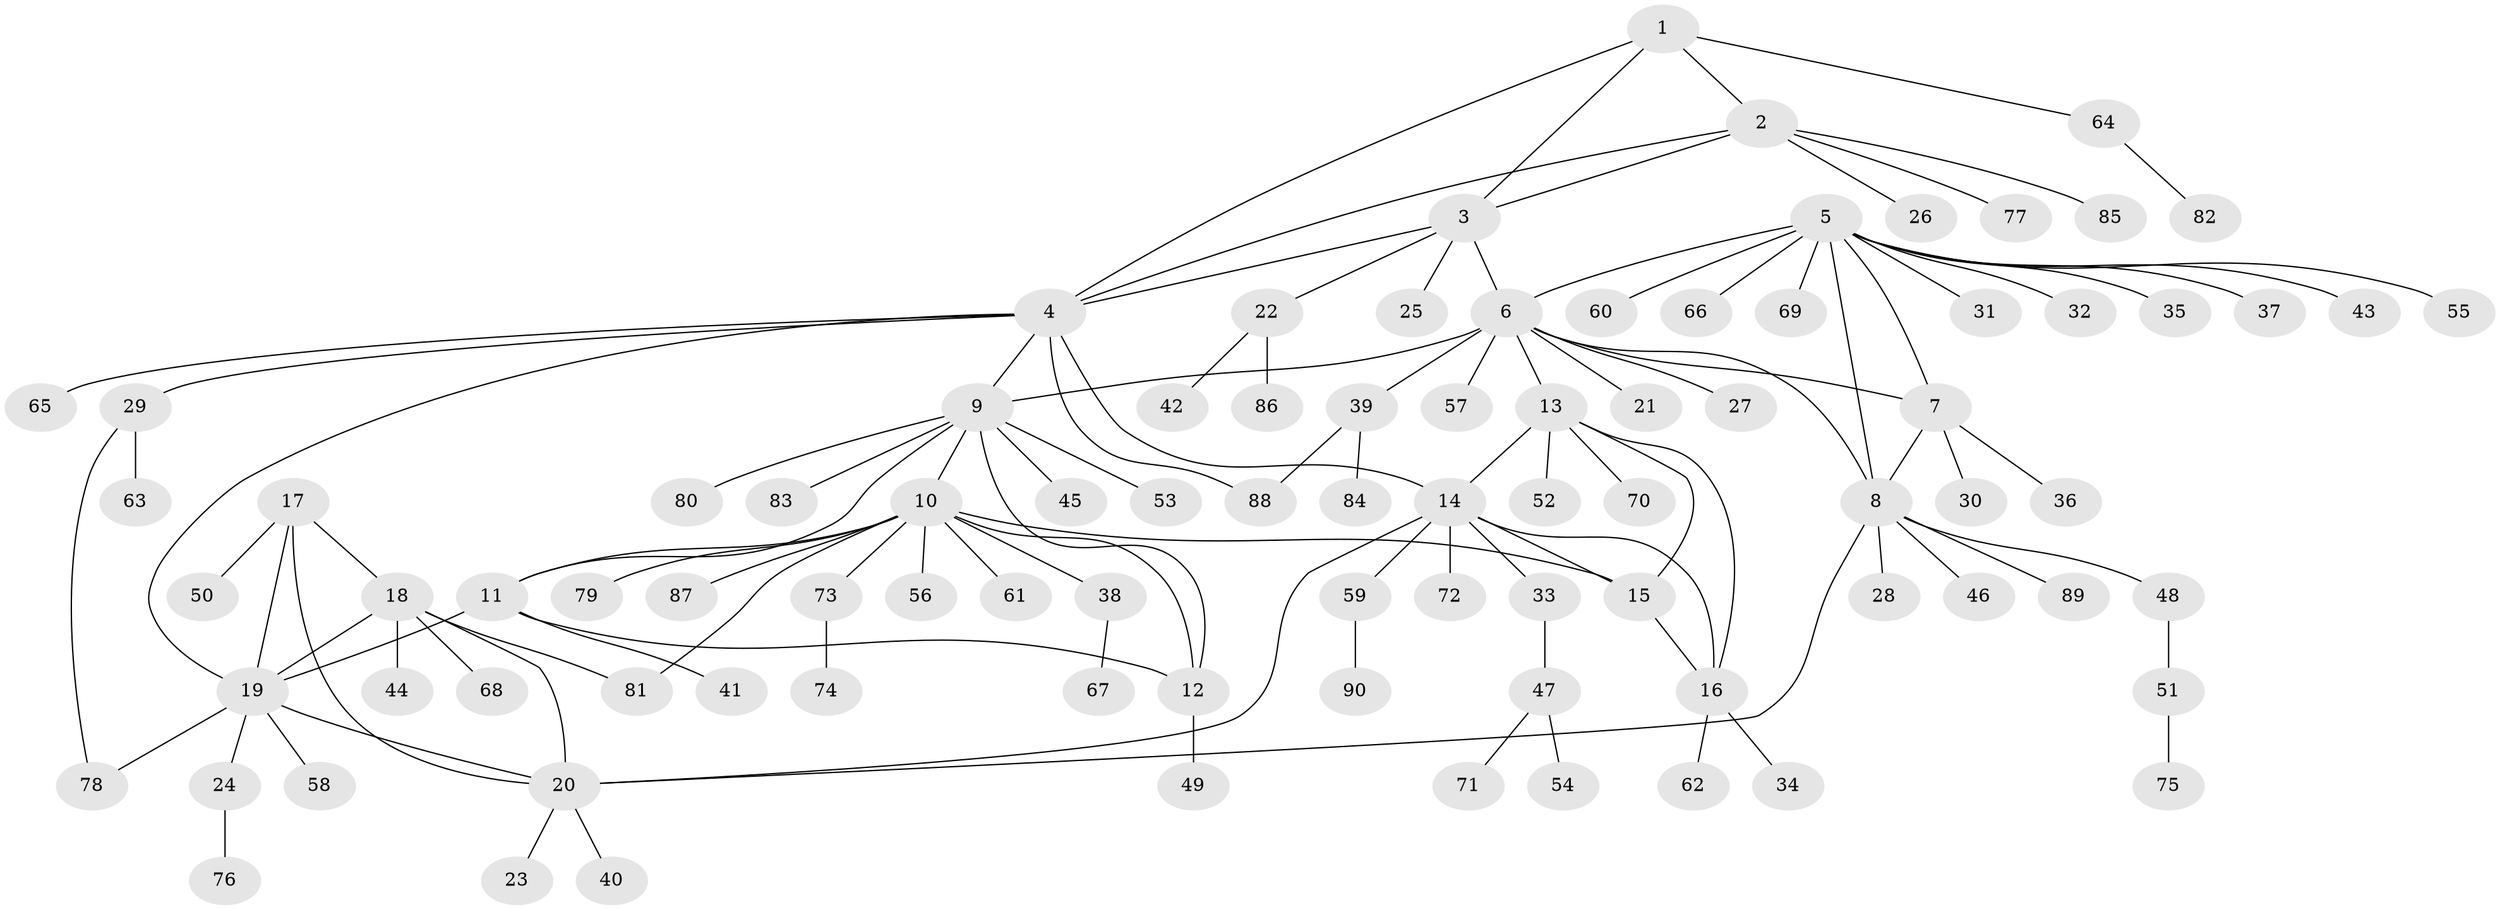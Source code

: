 // coarse degree distribution, {4: 0.04411764705882353, 5: 0.058823529411764705, 7: 0.014705882352941176, 10: 0.04411764705882353, 8: 0.04411764705882353, 9: 0.014705882352941176, 3: 0.058823529411764705, 13: 0.014705882352941176, 1: 0.6617647058823529, 2: 0.04411764705882353}
// Generated by graph-tools (version 1.1) at 2025/42/03/06/25 10:42:14]
// undirected, 90 vertices, 113 edges
graph export_dot {
graph [start="1"]
  node [color=gray90,style=filled];
  1;
  2;
  3;
  4;
  5;
  6;
  7;
  8;
  9;
  10;
  11;
  12;
  13;
  14;
  15;
  16;
  17;
  18;
  19;
  20;
  21;
  22;
  23;
  24;
  25;
  26;
  27;
  28;
  29;
  30;
  31;
  32;
  33;
  34;
  35;
  36;
  37;
  38;
  39;
  40;
  41;
  42;
  43;
  44;
  45;
  46;
  47;
  48;
  49;
  50;
  51;
  52;
  53;
  54;
  55;
  56;
  57;
  58;
  59;
  60;
  61;
  62;
  63;
  64;
  65;
  66;
  67;
  68;
  69;
  70;
  71;
  72;
  73;
  74;
  75;
  76;
  77;
  78;
  79;
  80;
  81;
  82;
  83;
  84;
  85;
  86;
  87;
  88;
  89;
  90;
  1 -- 2;
  1 -- 3;
  1 -- 4;
  1 -- 64;
  2 -- 3;
  2 -- 4;
  2 -- 26;
  2 -- 77;
  2 -- 85;
  3 -- 4;
  3 -- 6;
  3 -- 22;
  3 -- 25;
  4 -- 9;
  4 -- 14;
  4 -- 19;
  4 -- 29;
  4 -- 65;
  4 -- 88;
  5 -- 6;
  5 -- 7;
  5 -- 8;
  5 -- 31;
  5 -- 32;
  5 -- 35;
  5 -- 37;
  5 -- 43;
  5 -- 55;
  5 -- 60;
  5 -- 66;
  5 -- 69;
  6 -- 7;
  6 -- 8;
  6 -- 9;
  6 -- 13;
  6 -- 21;
  6 -- 27;
  6 -- 39;
  6 -- 57;
  7 -- 8;
  7 -- 30;
  7 -- 36;
  8 -- 20;
  8 -- 28;
  8 -- 46;
  8 -- 48;
  8 -- 89;
  9 -- 10;
  9 -- 11;
  9 -- 12;
  9 -- 45;
  9 -- 53;
  9 -- 80;
  9 -- 83;
  10 -- 11;
  10 -- 12;
  10 -- 15;
  10 -- 38;
  10 -- 56;
  10 -- 61;
  10 -- 73;
  10 -- 79;
  10 -- 81;
  10 -- 87;
  11 -- 12;
  11 -- 19;
  11 -- 41;
  12 -- 49;
  13 -- 14;
  13 -- 15;
  13 -- 16;
  13 -- 52;
  13 -- 70;
  14 -- 15;
  14 -- 16;
  14 -- 20;
  14 -- 33;
  14 -- 59;
  14 -- 72;
  15 -- 16;
  16 -- 34;
  16 -- 62;
  17 -- 18;
  17 -- 19;
  17 -- 20;
  17 -- 50;
  18 -- 19;
  18 -- 20;
  18 -- 44;
  18 -- 68;
  18 -- 81;
  19 -- 20;
  19 -- 24;
  19 -- 58;
  19 -- 78;
  20 -- 23;
  20 -- 40;
  22 -- 42;
  22 -- 86;
  24 -- 76;
  29 -- 63;
  29 -- 78;
  33 -- 47;
  38 -- 67;
  39 -- 84;
  39 -- 88;
  47 -- 54;
  47 -- 71;
  48 -- 51;
  51 -- 75;
  59 -- 90;
  64 -- 82;
  73 -- 74;
}

